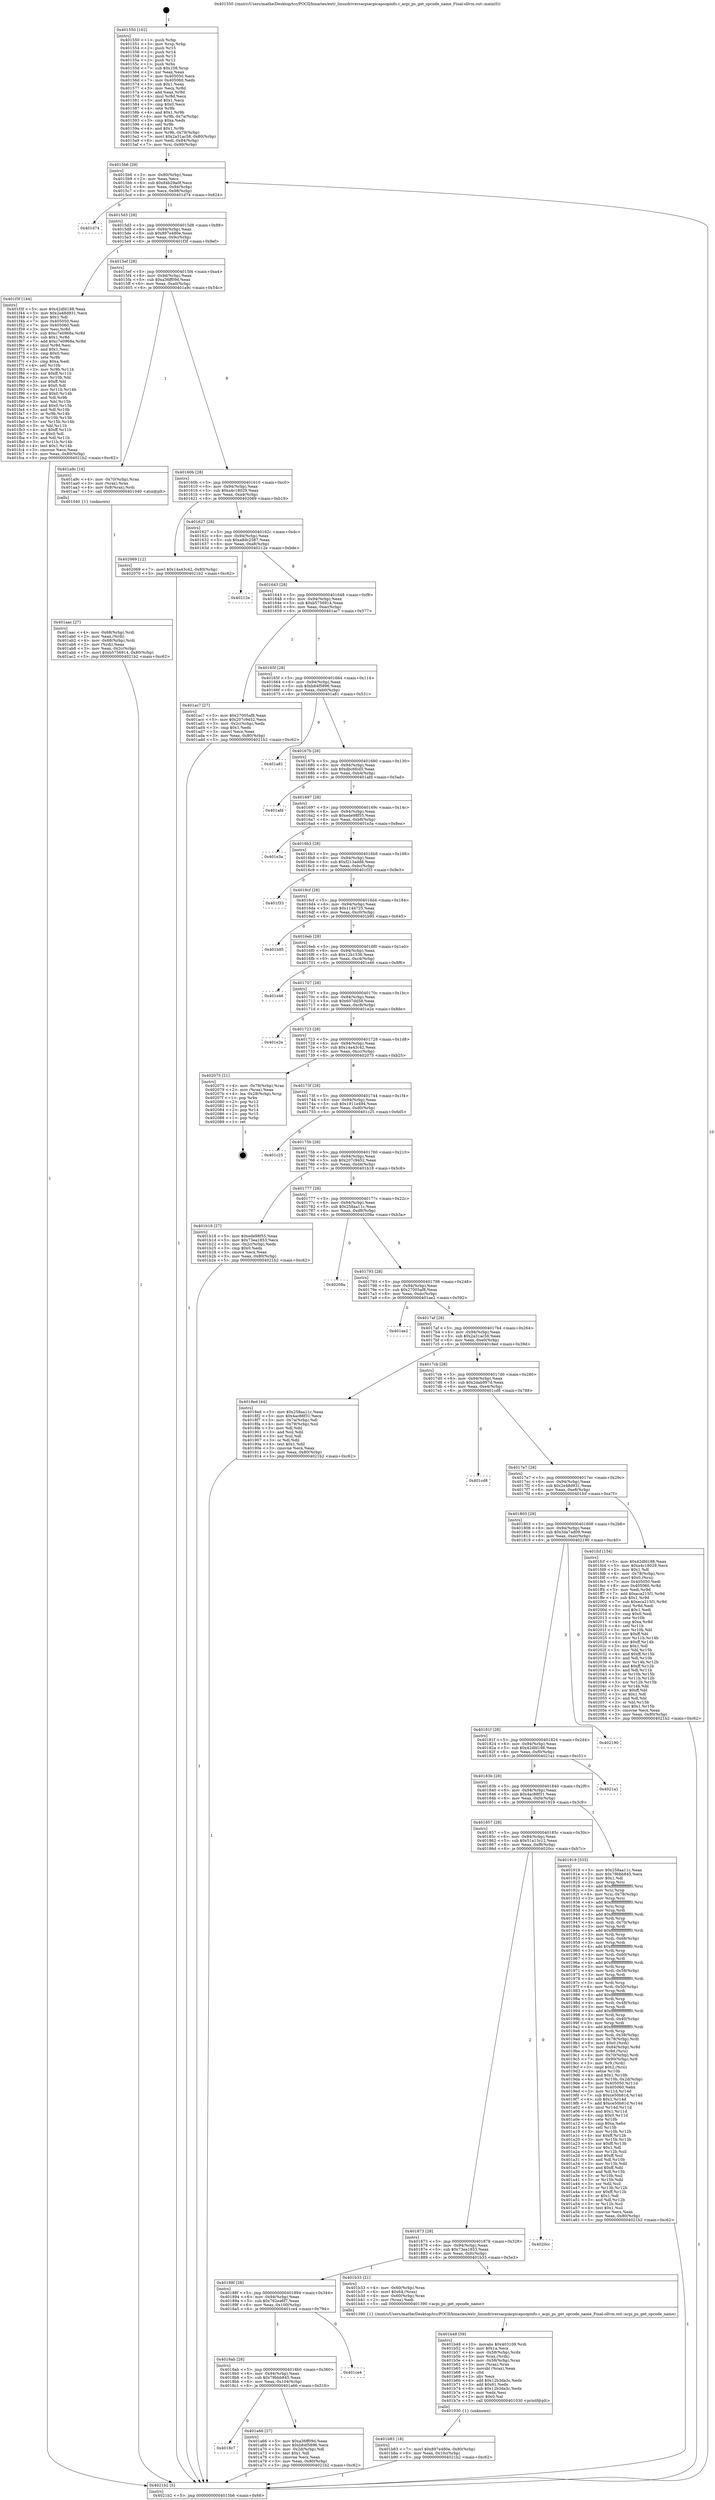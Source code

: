 digraph "0x401550" {
  label = "0x401550 (/mnt/c/Users/mathe/Desktop/tcc/POCII/binaries/extr_linuxdriversacpiacpicapsopinfo.c_acpi_ps_get_opcode_name_Final-ollvm.out::main(0))"
  labelloc = "t"
  node[shape=record]

  Entry [label="",width=0.3,height=0.3,shape=circle,fillcolor=black,style=filled]
  "0x4015b6" [label="{
     0x4015b6 [29]\l
     | [instrs]\l
     &nbsp;&nbsp;0x4015b6 \<+3\>: mov -0x80(%rbp),%eax\l
     &nbsp;&nbsp;0x4015b9 \<+2\>: mov %eax,%ecx\l
     &nbsp;&nbsp;0x4015bb \<+6\>: sub $0x84b29a0f,%ecx\l
     &nbsp;&nbsp;0x4015c1 \<+6\>: mov %eax,-0x94(%rbp)\l
     &nbsp;&nbsp;0x4015c7 \<+6\>: mov %ecx,-0x98(%rbp)\l
     &nbsp;&nbsp;0x4015cd \<+6\>: je 0000000000401d74 \<main+0x824\>\l
  }"]
  "0x401d74" [label="{
     0x401d74\l
  }", style=dashed]
  "0x4015d3" [label="{
     0x4015d3 [28]\l
     | [instrs]\l
     &nbsp;&nbsp;0x4015d3 \<+5\>: jmp 00000000004015d8 \<main+0x88\>\l
     &nbsp;&nbsp;0x4015d8 \<+6\>: mov -0x94(%rbp),%eax\l
     &nbsp;&nbsp;0x4015de \<+5\>: sub $0x897e480e,%eax\l
     &nbsp;&nbsp;0x4015e3 \<+6\>: mov %eax,-0x9c(%rbp)\l
     &nbsp;&nbsp;0x4015e9 \<+6\>: je 0000000000401f3f \<main+0x9ef\>\l
  }"]
  Exit [label="",width=0.3,height=0.3,shape=circle,fillcolor=black,style=filled,peripheries=2]
  "0x401f3f" [label="{
     0x401f3f [144]\l
     | [instrs]\l
     &nbsp;&nbsp;0x401f3f \<+5\>: mov $0x42dfd188,%eax\l
     &nbsp;&nbsp;0x401f44 \<+5\>: mov $0x2e48d931,%ecx\l
     &nbsp;&nbsp;0x401f49 \<+2\>: mov $0x1,%dl\l
     &nbsp;&nbsp;0x401f4b \<+7\>: mov 0x405050,%esi\l
     &nbsp;&nbsp;0x401f52 \<+7\>: mov 0x405060,%edi\l
     &nbsp;&nbsp;0x401f59 \<+3\>: mov %esi,%r8d\l
     &nbsp;&nbsp;0x401f5c \<+7\>: sub $0xc7e0968a,%r8d\l
     &nbsp;&nbsp;0x401f63 \<+4\>: sub $0x1,%r8d\l
     &nbsp;&nbsp;0x401f67 \<+7\>: add $0xc7e0968a,%r8d\l
     &nbsp;&nbsp;0x401f6e \<+4\>: imul %r8d,%esi\l
     &nbsp;&nbsp;0x401f72 \<+3\>: and $0x1,%esi\l
     &nbsp;&nbsp;0x401f75 \<+3\>: cmp $0x0,%esi\l
     &nbsp;&nbsp;0x401f78 \<+4\>: sete %r9b\l
     &nbsp;&nbsp;0x401f7c \<+3\>: cmp $0xa,%edi\l
     &nbsp;&nbsp;0x401f7f \<+4\>: setl %r10b\l
     &nbsp;&nbsp;0x401f83 \<+3\>: mov %r9b,%r11b\l
     &nbsp;&nbsp;0x401f86 \<+4\>: xor $0xff,%r11b\l
     &nbsp;&nbsp;0x401f8a \<+3\>: mov %r10b,%bl\l
     &nbsp;&nbsp;0x401f8d \<+3\>: xor $0xff,%bl\l
     &nbsp;&nbsp;0x401f90 \<+3\>: xor $0x0,%dl\l
     &nbsp;&nbsp;0x401f93 \<+3\>: mov %r11b,%r14b\l
     &nbsp;&nbsp;0x401f96 \<+4\>: and $0x0,%r14b\l
     &nbsp;&nbsp;0x401f9a \<+3\>: and %dl,%r9b\l
     &nbsp;&nbsp;0x401f9d \<+3\>: mov %bl,%r15b\l
     &nbsp;&nbsp;0x401fa0 \<+4\>: and $0x0,%r15b\l
     &nbsp;&nbsp;0x401fa4 \<+3\>: and %dl,%r10b\l
     &nbsp;&nbsp;0x401fa7 \<+3\>: or %r9b,%r14b\l
     &nbsp;&nbsp;0x401faa \<+3\>: or %r10b,%r15b\l
     &nbsp;&nbsp;0x401fad \<+3\>: xor %r15b,%r14b\l
     &nbsp;&nbsp;0x401fb0 \<+3\>: or %bl,%r11b\l
     &nbsp;&nbsp;0x401fb3 \<+4\>: xor $0xff,%r11b\l
     &nbsp;&nbsp;0x401fb7 \<+3\>: or $0x0,%dl\l
     &nbsp;&nbsp;0x401fba \<+3\>: and %dl,%r11b\l
     &nbsp;&nbsp;0x401fbd \<+3\>: or %r11b,%r14b\l
     &nbsp;&nbsp;0x401fc0 \<+4\>: test $0x1,%r14b\l
     &nbsp;&nbsp;0x401fc4 \<+3\>: cmovne %ecx,%eax\l
     &nbsp;&nbsp;0x401fc7 \<+3\>: mov %eax,-0x80(%rbp)\l
     &nbsp;&nbsp;0x401fca \<+5\>: jmp 00000000004021b2 \<main+0xc62\>\l
  }"]
  "0x4015ef" [label="{
     0x4015ef [28]\l
     | [instrs]\l
     &nbsp;&nbsp;0x4015ef \<+5\>: jmp 00000000004015f4 \<main+0xa4\>\l
     &nbsp;&nbsp;0x4015f4 \<+6\>: mov -0x94(%rbp),%eax\l
     &nbsp;&nbsp;0x4015fa \<+5\>: sub $0xa36ff09d,%eax\l
     &nbsp;&nbsp;0x4015ff \<+6\>: mov %eax,-0xa0(%rbp)\l
     &nbsp;&nbsp;0x401605 \<+6\>: je 0000000000401a9c \<main+0x54c\>\l
  }"]
  "0x401b83" [label="{
     0x401b83 [18]\l
     | [instrs]\l
     &nbsp;&nbsp;0x401b83 \<+7\>: movl $0x897e480e,-0x80(%rbp)\l
     &nbsp;&nbsp;0x401b8a \<+6\>: mov %eax,-0x10c(%rbp)\l
     &nbsp;&nbsp;0x401b90 \<+5\>: jmp 00000000004021b2 \<main+0xc62\>\l
  }"]
  "0x401a9c" [label="{
     0x401a9c [16]\l
     | [instrs]\l
     &nbsp;&nbsp;0x401a9c \<+4\>: mov -0x70(%rbp),%rax\l
     &nbsp;&nbsp;0x401aa0 \<+3\>: mov (%rax),%rax\l
     &nbsp;&nbsp;0x401aa3 \<+4\>: mov 0x8(%rax),%rdi\l
     &nbsp;&nbsp;0x401aa7 \<+5\>: call 0000000000401040 \<atoi@plt\>\l
     | [calls]\l
     &nbsp;&nbsp;0x401040 \{1\} (unknown)\l
  }"]
  "0x40160b" [label="{
     0x40160b [28]\l
     | [instrs]\l
     &nbsp;&nbsp;0x40160b \<+5\>: jmp 0000000000401610 \<main+0xc0\>\l
     &nbsp;&nbsp;0x401610 \<+6\>: mov -0x94(%rbp),%eax\l
     &nbsp;&nbsp;0x401616 \<+5\>: sub $0xa4c18029,%eax\l
     &nbsp;&nbsp;0x40161b \<+6\>: mov %eax,-0xa4(%rbp)\l
     &nbsp;&nbsp;0x401621 \<+6\>: je 0000000000402069 \<main+0xb19\>\l
  }"]
  "0x401b48" [label="{
     0x401b48 [59]\l
     | [instrs]\l
     &nbsp;&nbsp;0x401b48 \<+10\>: movabs $0x403109,%rdi\l
     &nbsp;&nbsp;0x401b52 \<+5\>: mov $0x1a,%ecx\l
     &nbsp;&nbsp;0x401b57 \<+4\>: mov -0x58(%rbp),%rdx\l
     &nbsp;&nbsp;0x401b5b \<+3\>: mov %rax,(%rdx)\l
     &nbsp;&nbsp;0x401b5e \<+4\>: mov -0x58(%rbp),%rax\l
     &nbsp;&nbsp;0x401b62 \<+3\>: mov (%rax),%rax\l
     &nbsp;&nbsp;0x401b65 \<+3\>: movsbl (%rax),%eax\l
     &nbsp;&nbsp;0x401b68 \<+1\>: cltd\l
     &nbsp;&nbsp;0x401b69 \<+2\>: idiv %ecx\l
     &nbsp;&nbsp;0x401b6b \<+6\>: add $0x12b3da3c,%edx\l
     &nbsp;&nbsp;0x401b71 \<+3\>: add $0x61,%edx\l
     &nbsp;&nbsp;0x401b74 \<+6\>: sub $0x12b3da3c,%edx\l
     &nbsp;&nbsp;0x401b7a \<+2\>: mov %edx,%esi\l
     &nbsp;&nbsp;0x401b7c \<+2\>: mov $0x0,%al\l
     &nbsp;&nbsp;0x401b7e \<+5\>: call 0000000000401030 \<printf@plt\>\l
     | [calls]\l
     &nbsp;&nbsp;0x401030 \{1\} (unknown)\l
  }"]
  "0x402069" [label="{
     0x402069 [12]\l
     | [instrs]\l
     &nbsp;&nbsp;0x402069 \<+7\>: movl $0x14a43c42,-0x80(%rbp)\l
     &nbsp;&nbsp;0x402070 \<+5\>: jmp 00000000004021b2 \<main+0xc62\>\l
  }"]
  "0x401627" [label="{
     0x401627 [28]\l
     | [instrs]\l
     &nbsp;&nbsp;0x401627 \<+5\>: jmp 000000000040162c \<main+0xdc\>\l
     &nbsp;&nbsp;0x40162c \<+6\>: mov -0x94(%rbp),%eax\l
     &nbsp;&nbsp;0x401632 \<+5\>: sub $0xa8dc2587,%eax\l
     &nbsp;&nbsp;0x401637 \<+6\>: mov %eax,-0xa8(%rbp)\l
     &nbsp;&nbsp;0x40163d \<+6\>: je 000000000040212e \<main+0xbde\>\l
  }"]
  "0x401aac" [label="{
     0x401aac [27]\l
     | [instrs]\l
     &nbsp;&nbsp;0x401aac \<+4\>: mov -0x68(%rbp),%rdi\l
     &nbsp;&nbsp;0x401ab0 \<+2\>: mov %eax,(%rdi)\l
     &nbsp;&nbsp;0x401ab2 \<+4\>: mov -0x68(%rbp),%rdi\l
     &nbsp;&nbsp;0x401ab6 \<+2\>: mov (%rdi),%eax\l
     &nbsp;&nbsp;0x401ab8 \<+3\>: mov %eax,-0x2c(%rbp)\l
     &nbsp;&nbsp;0x401abb \<+7\>: movl $0xb5756914,-0x80(%rbp)\l
     &nbsp;&nbsp;0x401ac2 \<+5\>: jmp 00000000004021b2 \<main+0xc62\>\l
  }"]
  "0x40212e" [label="{
     0x40212e\l
  }", style=dashed]
  "0x401643" [label="{
     0x401643 [28]\l
     | [instrs]\l
     &nbsp;&nbsp;0x401643 \<+5\>: jmp 0000000000401648 \<main+0xf8\>\l
     &nbsp;&nbsp;0x401648 \<+6\>: mov -0x94(%rbp),%eax\l
     &nbsp;&nbsp;0x40164e \<+5\>: sub $0xb5756914,%eax\l
     &nbsp;&nbsp;0x401653 \<+6\>: mov %eax,-0xac(%rbp)\l
     &nbsp;&nbsp;0x401659 \<+6\>: je 0000000000401ac7 \<main+0x577\>\l
  }"]
  "0x4018c7" [label="{
     0x4018c7\l
  }", style=dashed]
  "0x401ac7" [label="{
     0x401ac7 [27]\l
     | [instrs]\l
     &nbsp;&nbsp;0x401ac7 \<+5\>: mov $0x27005af8,%eax\l
     &nbsp;&nbsp;0x401acc \<+5\>: mov $0x207c9452,%ecx\l
     &nbsp;&nbsp;0x401ad1 \<+3\>: mov -0x2c(%rbp),%edx\l
     &nbsp;&nbsp;0x401ad4 \<+3\>: cmp $0x1,%edx\l
     &nbsp;&nbsp;0x401ad7 \<+3\>: cmovl %ecx,%eax\l
     &nbsp;&nbsp;0x401ada \<+3\>: mov %eax,-0x80(%rbp)\l
     &nbsp;&nbsp;0x401add \<+5\>: jmp 00000000004021b2 \<main+0xc62\>\l
  }"]
  "0x40165f" [label="{
     0x40165f [28]\l
     | [instrs]\l
     &nbsp;&nbsp;0x40165f \<+5\>: jmp 0000000000401664 \<main+0x114\>\l
     &nbsp;&nbsp;0x401664 \<+6\>: mov -0x94(%rbp),%eax\l
     &nbsp;&nbsp;0x40166a \<+5\>: sub $0xb84f5896,%eax\l
     &nbsp;&nbsp;0x40166f \<+6\>: mov %eax,-0xb0(%rbp)\l
     &nbsp;&nbsp;0x401675 \<+6\>: je 0000000000401a81 \<main+0x531\>\l
  }"]
  "0x401a66" [label="{
     0x401a66 [27]\l
     | [instrs]\l
     &nbsp;&nbsp;0x401a66 \<+5\>: mov $0xa36ff09d,%eax\l
     &nbsp;&nbsp;0x401a6b \<+5\>: mov $0xb84f5896,%ecx\l
     &nbsp;&nbsp;0x401a70 \<+3\>: mov -0x2d(%rbp),%dl\l
     &nbsp;&nbsp;0x401a73 \<+3\>: test $0x1,%dl\l
     &nbsp;&nbsp;0x401a76 \<+3\>: cmovne %ecx,%eax\l
     &nbsp;&nbsp;0x401a79 \<+3\>: mov %eax,-0x80(%rbp)\l
     &nbsp;&nbsp;0x401a7c \<+5\>: jmp 00000000004021b2 \<main+0xc62\>\l
  }"]
  "0x401a81" [label="{
     0x401a81\l
  }", style=dashed]
  "0x40167b" [label="{
     0x40167b [28]\l
     | [instrs]\l
     &nbsp;&nbsp;0x40167b \<+5\>: jmp 0000000000401680 \<main+0x130\>\l
     &nbsp;&nbsp;0x401680 \<+6\>: mov -0x94(%rbp),%eax\l
     &nbsp;&nbsp;0x401686 \<+5\>: sub $0xdbc6fcd5,%eax\l
     &nbsp;&nbsp;0x40168b \<+6\>: mov %eax,-0xb4(%rbp)\l
     &nbsp;&nbsp;0x401691 \<+6\>: je 0000000000401afd \<main+0x5ad\>\l
  }"]
  "0x4018ab" [label="{
     0x4018ab [28]\l
     | [instrs]\l
     &nbsp;&nbsp;0x4018ab \<+5\>: jmp 00000000004018b0 \<main+0x360\>\l
     &nbsp;&nbsp;0x4018b0 \<+6\>: mov -0x94(%rbp),%eax\l
     &nbsp;&nbsp;0x4018b6 \<+5\>: sub $0x79bbb845,%eax\l
     &nbsp;&nbsp;0x4018bb \<+6\>: mov %eax,-0x104(%rbp)\l
     &nbsp;&nbsp;0x4018c1 \<+6\>: je 0000000000401a66 \<main+0x516\>\l
  }"]
  "0x401afd" [label="{
     0x401afd\l
  }", style=dashed]
  "0x401697" [label="{
     0x401697 [28]\l
     | [instrs]\l
     &nbsp;&nbsp;0x401697 \<+5\>: jmp 000000000040169c \<main+0x14c\>\l
     &nbsp;&nbsp;0x40169c \<+6\>: mov -0x94(%rbp),%eax\l
     &nbsp;&nbsp;0x4016a2 \<+5\>: sub $0xede98f55,%eax\l
     &nbsp;&nbsp;0x4016a7 \<+6\>: mov %eax,-0xb8(%rbp)\l
     &nbsp;&nbsp;0x4016ad \<+6\>: je 0000000000401e3a \<main+0x8ea\>\l
  }"]
  "0x401ce4" [label="{
     0x401ce4\l
  }", style=dashed]
  "0x401e3a" [label="{
     0x401e3a\l
  }", style=dashed]
  "0x4016b3" [label="{
     0x4016b3 [28]\l
     | [instrs]\l
     &nbsp;&nbsp;0x4016b3 \<+5\>: jmp 00000000004016b8 \<main+0x168\>\l
     &nbsp;&nbsp;0x4016b8 \<+6\>: mov -0x94(%rbp),%eax\l
     &nbsp;&nbsp;0x4016be \<+5\>: sub $0xf213add8,%eax\l
     &nbsp;&nbsp;0x4016c3 \<+6\>: mov %eax,-0xbc(%rbp)\l
     &nbsp;&nbsp;0x4016c9 \<+6\>: je 0000000000401f33 \<main+0x9e3\>\l
  }"]
  "0x40188f" [label="{
     0x40188f [28]\l
     | [instrs]\l
     &nbsp;&nbsp;0x40188f \<+5\>: jmp 0000000000401894 \<main+0x344\>\l
     &nbsp;&nbsp;0x401894 \<+6\>: mov -0x94(%rbp),%eax\l
     &nbsp;&nbsp;0x40189a \<+5\>: sub $0x762ea6f7,%eax\l
     &nbsp;&nbsp;0x40189f \<+6\>: mov %eax,-0x100(%rbp)\l
     &nbsp;&nbsp;0x4018a5 \<+6\>: je 0000000000401ce4 \<main+0x794\>\l
  }"]
  "0x401f33" [label="{
     0x401f33\l
  }", style=dashed]
  "0x4016cf" [label="{
     0x4016cf [28]\l
     | [instrs]\l
     &nbsp;&nbsp;0x4016cf \<+5\>: jmp 00000000004016d4 \<main+0x184\>\l
     &nbsp;&nbsp;0x4016d4 \<+6\>: mov -0x94(%rbp),%eax\l
     &nbsp;&nbsp;0x4016da \<+5\>: sub $0x1144725,%eax\l
     &nbsp;&nbsp;0x4016df \<+6\>: mov %eax,-0xc0(%rbp)\l
     &nbsp;&nbsp;0x4016e5 \<+6\>: je 0000000000401b95 \<main+0x645\>\l
  }"]
  "0x401b33" [label="{
     0x401b33 [21]\l
     | [instrs]\l
     &nbsp;&nbsp;0x401b33 \<+4\>: mov -0x60(%rbp),%rax\l
     &nbsp;&nbsp;0x401b37 \<+6\>: movl $0x64,(%rax)\l
     &nbsp;&nbsp;0x401b3d \<+4\>: mov -0x60(%rbp),%rax\l
     &nbsp;&nbsp;0x401b41 \<+2\>: mov (%rax),%edi\l
     &nbsp;&nbsp;0x401b43 \<+5\>: call 0000000000401390 \<acpi_ps_get_opcode_name\>\l
     | [calls]\l
     &nbsp;&nbsp;0x401390 \{1\} (/mnt/c/Users/mathe/Desktop/tcc/POCII/binaries/extr_linuxdriversacpiacpicapsopinfo.c_acpi_ps_get_opcode_name_Final-ollvm.out::acpi_ps_get_opcode_name)\l
  }"]
  "0x401b95" [label="{
     0x401b95\l
  }", style=dashed]
  "0x4016eb" [label="{
     0x4016eb [28]\l
     | [instrs]\l
     &nbsp;&nbsp;0x4016eb \<+5\>: jmp 00000000004016f0 \<main+0x1a0\>\l
     &nbsp;&nbsp;0x4016f0 \<+6\>: mov -0x94(%rbp),%eax\l
     &nbsp;&nbsp;0x4016f6 \<+5\>: sub $0x12b1536,%eax\l
     &nbsp;&nbsp;0x4016fb \<+6\>: mov %eax,-0xc4(%rbp)\l
     &nbsp;&nbsp;0x401701 \<+6\>: je 0000000000401e46 \<main+0x8f6\>\l
  }"]
  "0x401873" [label="{
     0x401873 [28]\l
     | [instrs]\l
     &nbsp;&nbsp;0x401873 \<+5\>: jmp 0000000000401878 \<main+0x328\>\l
     &nbsp;&nbsp;0x401878 \<+6\>: mov -0x94(%rbp),%eax\l
     &nbsp;&nbsp;0x40187e \<+5\>: sub $0x73ea1853,%eax\l
     &nbsp;&nbsp;0x401883 \<+6\>: mov %eax,-0xfc(%rbp)\l
     &nbsp;&nbsp;0x401889 \<+6\>: je 0000000000401b33 \<main+0x5e3\>\l
  }"]
  "0x401e46" [label="{
     0x401e46\l
  }", style=dashed]
  "0x401707" [label="{
     0x401707 [28]\l
     | [instrs]\l
     &nbsp;&nbsp;0x401707 \<+5\>: jmp 000000000040170c \<main+0x1bc\>\l
     &nbsp;&nbsp;0x40170c \<+6\>: mov -0x94(%rbp),%eax\l
     &nbsp;&nbsp;0x401712 \<+5\>: sub $0x607dd58,%eax\l
     &nbsp;&nbsp;0x401717 \<+6\>: mov %eax,-0xc8(%rbp)\l
     &nbsp;&nbsp;0x40171d \<+6\>: je 0000000000401e2e \<main+0x8de\>\l
  }"]
  "0x4020cc" [label="{
     0x4020cc\l
  }", style=dashed]
  "0x401e2e" [label="{
     0x401e2e\l
  }", style=dashed]
  "0x401723" [label="{
     0x401723 [28]\l
     | [instrs]\l
     &nbsp;&nbsp;0x401723 \<+5\>: jmp 0000000000401728 \<main+0x1d8\>\l
     &nbsp;&nbsp;0x401728 \<+6\>: mov -0x94(%rbp),%eax\l
     &nbsp;&nbsp;0x40172e \<+5\>: sub $0x14a43c42,%eax\l
     &nbsp;&nbsp;0x401733 \<+6\>: mov %eax,-0xcc(%rbp)\l
     &nbsp;&nbsp;0x401739 \<+6\>: je 0000000000402075 \<main+0xb25\>\l
  }"]
  "0x401857" [label="{
     0x401857 [28]\l
     | [instrs]\l
     &nbsp;&nbsp;0x401857 \<+5\>: jmp 000000000040185c \<main+0x30c\>\l
     &nbsp;&nbsp;0x40185c \<+6\>: mov -0x94(%rbp),%eax\l
     &nbsp;&nbsp;0x401862 \<+5\>: sub $0x51a13c12,%eax\l
     &nbsp;&nbsp;0x401867 \<+6\>: mov %eax,-0xf8(%rbp)\l
     &nbsp;&nbsp;0x40186d \<+6\>: je 00000000004020cc \<main+0xb7c\>\l
  }"]
  "0x402075" [label="{
     0x402075 [21]\l
     | [instrs]\l
     &nbsp;&nbsp;0x402075 \<+4\>: mov -0x78(%rbp),%rax\l
     &nbsp;&nbsp;0x402079 \<+2\>: mov (%rax),%eax\l
     &nbsp;&nbsp;0x40207b \<+4\>: lea -0x28(%rbp),%rsp\l
     &nbsp;&nbsp;0x40207f \<+1\>: pop %rbx\l
     &nbsp;&nbsp;0x402080 \<+2\>: pop %r12\l
     &nbsp;&nbsp;0x402082 \<+2\>: pop %r13\l
     &nbsp;&nbsp;0x402084 \<+2\>: pop %r14\l
     &nbsp;&nbsp;0x402086 \<+2\>: pop %r15\l
     &nbsp;&nbsp;0x402088 \<+1\>: pop %rbp\l
     &nbsp;&nbsp;0x402089 \<+1\>: ret\l
  }"]
  "0x40173f" [label="{
     0x40173f [28]\l
     | [instrs]\l
     &nbsp;&nbsp;0x40173f \<+5\>: jmp 0000000000401744 \<main+0x1f4\>\l
     &nbsp;&nbsp;0x401744 \<+6\>: mov -0x94(%rbp),%eax\l
     &nbsp;&nbsp;0x40174a \<+5\>: sub $0x1911e494,%eax\l
     &nbsp;&nbsp;0x40174f \<+6\>: mov %eax,-0xd0(%rbp)\l
     &nbsp;&nbsp;0x401755 \<+6\>: je 0000000000401c25 \<main+0x6d5\>\l
  }"]
  "0x401919" [label="{
     0x401919 [333]\l
     | [instrs]\l
     &nbsp;&nbsp;0x401919 \<+5\>: mov $0x258aa11c,%eax\l
     &nbsp;&nbsp;0x40191e \<+5\>: mov $0x79bbb845,%ecx\l
     &nbsp;&nbsp;0x401923 \<+2\>: mov $0x1,%dl\l
     &nbsp;&nbsp;0x401925 \<+3\>: mov %rsp,%rsi\l
     &nbsp;&nbsp;0x401928 \<+4\>: add $0xfffffffffffffff0,%rsi\l
     &nbsp;&nbsp;0x40192c \<+3\>: mov %rsi,%rsp\l
     &nbsp;&nbsp;0x40192f \<+4\>: mov %rsi,-0x78(%rbp)\l
     &nbsp;&nbsp;0x401933 \<+3\>: mov %rsp,%rsi\l
     &nbsp;&nbsp;0x401936 \<+4\>: add $0xfffffffffffffff0,%rsi\l
     &nbsp;&nbsp;0x40193a \<+3\>: mov %rsi,%rsp\l
     &nbsp;&nbsp;0x40193d \<+3\>: mov %rsp,%rdi\l
     &nbsp;&nbsp;0x401940 \<+4\>: add $0xfffffffffffffff0,%rdi\l
     &nbsp;&nbsp;0x401944 \<+3\>: mov %rdi,%rsp\l
     &nbsp;&nbsp;0x401947 \<+4\>: mov %rdi,-0x70(%rbp)\l
     &nbsp;&nbsp;0x40194b \<+3\>: mov %rsp,%rdi\l
     &nbsp;&nbsp;0x40194e \<+4\>: add $0xfffffffffffffff0,%rdi\l
     &nbsp;&nbsp;0x401952 \<+3\>: mov %rdi,%rsp\l
     &nbsp;&nbsp;0x401955 \<+4\>: mov %rdi,-0x68(%rbp)\l
     &nbsp;&nbsp;0x401959 \<+3\>: mov %rsp,%rdi\l
     &nbsp;&nbsp;0x40195c \<+4\>: add $0xfffffffffffffff0,%rdi\l
     &nbsp;&nbsp;0x401960 \<+3\>: mov %rdi,%rsp\l
     &nbsp;&nbsp;0x401963 \<+4\>: mov %rdi,-0x60(%rbp)\l
     &nbsp;&nbsp;0x401967 \<+3\>: mov %rsp,%rdi\l
     &nbsp;&nbsp;0x40196a \<+4\>: add $0xfffffffffffffff0,%rdi\l
     &nbsp;&nbsp;0x40196e \<+3\>: mov %rdi,%rsp\l
     &nbsp;&nbsp;0x401971 \<+4\>: mov %rdi,-0x58(%rbp)\l
     &nbsp;&nbsp;0x401975 \<+3\>: mov %rsp,%rdi\l
     &nbsp;&nbsp;0x401978 \<+4\>: add $0xfffffffffffffff0,%rdi\l
     &nbsp;&nbsp;0x40197c \<+3\>: mov %rdi,%rsp\l
     &nbsp;&nbsp;0x40197f \<+4\>: mov %rdi,-0x50(%rbp)\l
     &nbsp;&nbsp;0x401983 \<+3\>: mov %rsp,%rdi\l
     &nbsp;&nbsp;0x401986 \<+4\>: add $0xfffffffffffffff0,%rdi\l
     &nbsp;&nbsp;0x40198a \<+3\>: mov %rdi,%rsp\l
     &nbsp;&nbsp;0x40198d \<+4\>: mov %rdi,-0x48(%rbp)\l
     &nbsp;&nbsp;0x401991 \<+3\>: mov %rsp,%rdi\l
     &nbsp;&nbsp;0x401994 \<+4\>: add $0xfffffffffffffff0,%rdi\l
     &nbsp;&nbsp;0x401998 \<+3\>: mov %rdi,%rsp\l
     &nbsp;&nbsp;0x40199b \<+4\>: mov %rdi,-0x40(%rbp)\l
     &nbsp;&nbsp;0x40199f \<+3\>: mov %rsp,%rdi\l
     &nbsp;&nbsp;0x4019a2 \<+4\>: add $0xfffffffffffffff0,%rdi\l
     &nbsp;&nbsp;0x4019a6 \<+3\>: mov %rdi,%rsp\l
     &nbsp;&nbsp;0x4019a9 \<+4\>: mov %rdi,-0x38(%rbp)\l
     &nbsp;&nbsp;0x4019ad \<+4\>: mov -0x78(%rbp),%rdi\l
     &nbsp;&nbsp;0x4019b1 \<+6\>: movl $0x0,(%rdi)\l
     &nbsp;&nbsp;0x4019b7 \<+7\>: mov -0x84(%rbp),%r8d\l
     &nbsp;&nbsp;0x4019be \<+3\>: mov %r8d,(%rsi)\l
     &nbsp;&nbsp;0x4019c1 \<+4\>: mov -0x70(%rbp),%rdi\l
     &nbsp;&nbsp;0x4019c5 \<+7\>: mov -0x90(%rbp),%r9\l
     &nbsp;&nbsp;0x4019cc \<+3\>: mov %r9,(%rdi)\l
     &nbsp;&nbsp;0x4019cf \<+3\>: cmpl $0x2,(%rsi)\l
     &nbsp;&nbsp;0x4019d2 \<+4\>: setne %r10b\l
     &nbsp;&nbsp;0x4019d6 \<+4\>: and $0x1,%r10b\l
     &nbsp;&nbsp;0x4019da \<+4\>: mov %r10b,-0x2d(%rbp)\l
     &nbsp;&nbsp;0x4019de \<+8\>: mov 0x405050,%r11d\l
     &nbsp;&nbsp;0x4019e6 \<+7\>: mov 0x405060,%ebx\l
     &nbsp;&nbsp;0x4019ed \<+3\>: mov %r11d,%r14d\l
     &nbsp;&nbsp;0x4019f0 \<+7\>: sub $0xce50b81d,%r14d\l
     &nbsp;&nbsp;0x4019f7 \<+4\>: sub $0x1,%r14d\l
     &nbsp;&nbsp;0x4019fb \<+7\>: add $0xce50b81d,%r14d\l
     &nbsp;&nbsp;0x401a02 \<+4\>: imul %r14d,%r11d\l
     &nbsp;&nbsp;0x401a06 \<+4\>: and $0x1,%r11d\l
     &nbsp;&nbsp;0x401a0a \<+4\>: cmp $0x0,%r11d\l
     &nbsp;&nbsp;0x401a0e \<+4\>: sete %r10b\l
     &nbsp;&nbsp;0x401a12 \<+3\>: cmp $0xa,%ebx\l
     &nbsp;&nbsp;0x401a15 \<+4\>: setl %r15b\l
     &nbsp;&nbsp;0x401a19 \<+3\>: mov %r10b,%r12b\l
     &nbsp;&nbsp;0x401a1c \<+4\>: xor $0xff,%r12b\l
     &nbsp;&nbsp;0x401a20 \<+3\>: mov %r15b,%r13b\l
     &nbsp;&nbsp;0x401a23 \<+4\>: xor $0xff,%r13b\l
     &nbsp;&nbsp;0x401a27 \<+3\>: xor $0x1,%dl\l
     &nbsp;&nbsp;0x401a2a \<+3\>: mov %r12b,%sil\l
     &nbsp;&nbsp;0x401a2d \<+4\>: and $0xff,%sil\l
     &nbsp;&nbsp;0x401a31 \<+3\>: and %dl,%r10b\l
     &nbsp;&nbsp;0x401a34 \<+3\>: mov %r13b,%dil\l
     &nbsp;&nbsp;0x401a37 \<+4\>: and $0xff,%dil\l
     &nbsp;&nbsp;0x401a3b \<+3\>: and %dl,%r15b\l
     &nbsp;&nbsp;0x401a3e \<+3\>: or %r10b,%sil\l
     &nbsp;&nbsp;0x401a41 \<+3\>: or %r15b,%dil\l
     &nbsp;&nbsp;0x401a44 \<+3\>: xor %dil,%sil\l
     &nbsp;&nbsp;0x401a47 \<+3\>: or %r13b,%r12b\l
     &nbsp;&nbsp;0x401a4a \<+4\>: xor $0xff,%r12b\l
     &nbsp;&nbsp;0x401a4e \<+3\>: or $0x1,%dl\l
     &nbsp;&nbsp;0x401a51 \<+3\>: and %dl,%r12b\l
     &nbsp;&nbsp;0x401a54 \<+3\>: or %r12b,%sil\l
     &nbsp;&nbsp;0x401a57 \<+4\>: test $0x1,%sil\l
     &nbsp;&nbsp;0x401a5b \<+3\>: cmovne %ecx,%eax\l
     &nbsp;&nbsp;0x401a5e \<+3\>: mov %eax,-0x80(%rbp)\l
     &nbsp;&nbsp;0x401a61 \<+5\>: jmp 00000000004021b2 \<main+0xc62\>\l
  }"]
  "0x401c25" [label="{
     0x401c25\l
  }", style=dashed]
  "0x40175b" [label="{
     0x40175b [28]\l
     | [instrs]\l
     &nbsp;&nbsp;0x40175b \<+5\>: jmp 0000000000401760 \<main+0x210\>\l
     &nbsp;&nbsp;0x401760 \<+6\>: mov -0x94(%rbp),%eax\l
     &nbsp;&nbsp;0x401766 \<+5\>: sub $0x207c9452,%eax\l
     &nbsp;&nbsp;0x40176b \<+6\>: mov %eax,-0xd4(%rbp)\l
     &nbsp;&nbsp;0x401771 \<+6\>: je 0000000000401b18 \<main+0x5c8\>\l
  }"]
  "0x40183b" [label="{
     0x40183b [28]\l
     | [instrs]\l
     &nbsp;&nbsp;0x40183b \<+5\>: jmp 0000000000401840 \<main+0x2f0\>\l
     &nbsp;&nbsp;0x401840 \<+6\>: mov -0x94(%rbp),%eax\l
     &nbsp;&nbsp;0x401846 \<+5\>: sub $0x4ac88f31,%eax\l
     &nbsp;&nbsp;0x40184b \<+6\>: mov %eax,-0xf4(%rbp)\l
     &nbsp;&nbsp;0x401851 \<+6\>: je 0000000000401919 \<main+0x3c9\>\l
  }"]
  "0x401b18" [label="{
     0x401b18 [27]\l
     | [instrs]\l
     &nbsp;&nbsp;0x401b18 \<+5\>: mov $0xede98f55,%eax\l
     &nbsp;&nbsp;0x401b1d \<+5\>: mov $0x73ea1853,%ecx\l
     &nbsp;&nbsp;0x401b22 \<+3\>: mov -0x2c(%rbp),%edx\l
     &nbsp;&nbsp;0x401b25 \<+3\>: cmp $0x0,%edx\l
     &nbsp;&nbsp;0x401b28 \<+3\>: cmove %ecx,%eax\l
     &nbsp;&nbsp;0x401b2b \<+3\>: mov %eax,-0x80(%rbp)\l
     &nbsp;&nbsp;0x401b2e \<+5\>: jmp 00000000004021b2 \<main+0xc62\>\l
  }"]
  "0x401777" [label="{
     0x401777 [28]\l
     | [instrs]\l
     &nbsp;&nbsp;0x401777 \<+5\>: jmp 000000000040177c \<main+0x22c\>\l
     &nbsp;&nbsp;0x40177c \<+6\>: mov -0x94(%rbp),%eax\l
     &nbsp;&nbsp;0x401782 \<+5\>: sub $0x258aa11c,%eax\l
     &nbsp;&nbsp;0x401787 \<+6\>: mov %eax,-0xd8(%rbp)\l
     &nbsp;&nbsp;0x40178d \<+6\>: je 000000000040208a \<main+0xb3a\>\l
  }"]
  "0x4021a1" [label="{
     0x4021a1\l
  }", style=dashed]
  "0x40208a" [label="{
     0x40208a\l
  }", style=dashed]
  "0x401793" [label="{
     0x401793 [28]\l
     | [instrs]\l
     &nbsp;&nbsp;0x401793 \<+5\>: jmp 0000000000401798 \<main+0x248\>\l
     &nbsp;&nbsp;0x401798 \<+6\>: mov -0x94(%rbp),%eax\l
     &nbsp;&nbsp;0x40179e \<+5\>: sub $0x27005af8,%eax\l
     &nbsp;&nbsp;0x4017a3 \<+6\>: mov %eax,-0xdc(%rbp)\l
     &nbsp;&nbsp;0x4017a9 \<+6\>: je 0000000000401ae2 \<main+0x592\>\l
  }"]
  "0x40181f" [label="{
     0x40181f [28]\l
     | [instrs]\l
     &nbsp;&nbsp;0x40181f \<+5\>: jmp 0000000000401824 \<main+0x2d4\>\l
     &nbsp;&nbsp;0x401824 \<+6\>: mov -0x94(%rbp),%eax\l
     &nbsp;&nbsp;0x40182a \<+5\>: sub $0x42dfd188,%eax\l
     &nbsp;&nbsp;0x40182f \<+6\>: mov %eax,-0xf0(%rbp)\l
     &nbsp;&nbsp;0x401835 \<+6\>: je 00000000004021a1 \<main+0xc51\>\l
  }"]
  "0x401ae2" [label="{
     0x401ae2\l
  }", style=dashed]
  "0x4017af" [label="{
     0x4017af [28]\l
     | [instrs]\l
     &nbsp;&nbsp;0x4017af \<+5\>: jmp 00000000004017b4 \<main+0x264\>\l
     &nbsp;&nbsp;0x4017b4 \<+6\>: mov -0x94(%rbp),%eax\l
     &nbsp;&nbsp;0x4017ba \<+5\>: sub $0x2a31ac58,%eax\l
     &nbsp;&nbsp;0x4017bf \<+6\>: mov %eax,-0xe0(%rbp)\l
     &nbsp;&nbsp;0x4017c5 \<+6\>: je 00000000004018ed \<main+0x39d\>\l
  }"]
  "0x402190" [label="{
     0x402190\l
  }", style=dashed]
  "0x4018ed" [label="{
     0x4018ed [44]\l
     | [instrs]\l
     &nbsp;&nbsp;0x4018ed \<+5\>: mov $0x258aa11c,%eax\l
     &nbsp;&nbsp;0x4018f2 \<+5\>: mov $0x4ac88f31,%ecx\l
     &nbsp;&nbsp;0x4018f7 \<+3\>: mov -0x7a(%rbp),%dl\l
     &nbsp;&nbsp;0x4018fa \<+4\>: mov -0x79(%rbp),%sil\l
     &nbsp;&nbsp;0x4018fe \<+3\>: mov %dl,%dil\l
     &nbsp;&nbsp;0x401901 \<+3\>: and %sil,%dil\l
     &nbsp;&nbsp;0x401904 \<+3\>: xor %sil,%dl\l
     &nbsp;&nbsp;0x401907 \<+3\>: or %dl,%dil\l
     &nbsp;&nbsp;0x40190a \<+4\>: test $0x1,%dil\l
     &nbsp;&nbsp;0x40190e \<+3\>: cmovne %ecx,%eax\l
     &nbsp;&nbsp;0x401911 \<+3\>: mov %eax,-0x80(%rbp)\l
     &nbsp;&nbsp;0x401914 \<+5\>: jmp 00000000004021b2 \<main+0xc62\>\l
  }"]
  "0x4017cb" [label="{
     0x4017cb [28]\l
     | [instrs]\l
     &nbsp;&nbsp;0x4017cb \<+5\>: jmp 00000000004017d0 \<main+0x280\>\l
     &nbsp;&nbsp;0x4017d0 \<+6\>: mov -0x94(%rbp),%eax\l
     &nbsp;&nbsp;0x4017d6 \<+5\>: sub $0x2dab997d,%eax\l
     &nbsp;&nbsp;0x4017db \<+6\>: mov %eax,-0xe4(%rbp)\l
     &nbsp;&nbsp;0x4017e1 \<+6\>: je 0000000000401cd8 \<main+0x788\>\l
  }"]
  "0x4021b2" [label="{
     0x4021b2 [5]\l
     | [instrs]\l
     &nbsp;&nbsp;0x4021b2 \<+5\>: jmp 00000000004015b6 \<main+0x66\>\l
  }"]
  "0x401550" [label="{
     0x401550 [102]\l
     | [instrs]\l
     &nbsp;&nbsp;0x401550 \<+1\>: push %rbp\l
     &nbsp;&nbsp;0x401551 \<+3\>: mov %rsp,%rbp\l
     &nbsp;&nbsp;0x401554 \<+2\>: push %r15\l
     &nbsp;&nbsp;0x401556 \<+2\>: push %r14\l
     &nbsp;&nbsp;0x401558 \<+2\>: push %r13\l
     &nbsp;&nbsp;0x40155a \<+2\>: push %r12\l
     &nbsp;&nbsp;0x40155c \<+1\>: push %rbx\l
     &nbsp;&nbsp;0x40155d \<+7\>: sub $0x108,%rsp\l
     &nbsp;&nbsp;0x401564 \<+2\>: xor %eax,%eax\l
     &nbsp;&nbsp;0x401566 \<+7\>: mov 0x405050,%ecx\l
     &nbsp;&nbsp;0x40156d \<+7\>: mov 0x405060,%edx\l
     &nbsp;&nbsp;0x401574 \<+3\>: sub $0x1,%eax\l
     &nbsp;&nbsp;0x401577 \<+3\>: mov %ecx,%r8d\l
     &nbsp;&nbsp;0x40157a \<+3\>: add %eax,%r8d\l
     &nbsp;&nbsp;0x40157d \<+4\>: imul %r8d,%ecx\l
     &nbsp;&nbsp;0x401581 \<+3\>: and $0x1,%ecx\l
     &nbsp;&nbsp;0x401584 \<+3\>: cmp $0x0,%ecx\l
     &nbsp;&nbsp;0x401587 \<+4\>: sete %r9b\l
     &nbsp;&nbsp;0x40158b \<+4\>: and $0x1,%r9b\l
     &nbsp;&nbsp;0x40158f \<+4\>: mov %r9b,-0x7a(%rbp)\l
     &nbsp;&nbsp;0x401593 \<+3\>: cmp $0xa,%edx\l
     &nbsp;&nbsp;0x401596 \<+4\>: setl %r9b\l
     &nbsp;&nbsp;0x40159a \<+4\>: and $0x1,%r9b\l
     &nbsp;&nbsp;0x40159e \<+4\>: mov %r9b,-0x79(%rbp)\l
     &nbsp;&nbsp;0x4015a2 \<+7\>: movl $0x2a31ac58,-0x80(%rbp)\l
     &nbsp;&nbsp;0x4015a9 \<+6\>: mov %edi,-0x84(%rbp)\l
     &nbsp;&nbsp;0x4015af \<+7\>: mov %rsi,-0x90(%rbp)\l
  }"]
  "0x401803" [label="{
     0x401803 [28]\l
     | [instrs]\l
     &nbsp;&nbsp;0x401803 \<+5\>: jmp 0000000000401808 \<main+0x2b8\>\l
     &nbsp;&nbsp;0x401808 \<+6\>: mov -0x94(%rbp),%eax\l
     &nbsp;&nbsp;0x40180e \<+5\>: sub $0x3da7ad09,%eax\l
     &nbsp;&nbsp;0x401813 \<+6\>: mov %eax,-0xec(%rbp)\l
     &nbsp;&nbsp;0x401819 \<+6\>: je 0000000000402190 \<main+0xc40\>\l
  }"]
  "0x401cd8" [label="{
     0x401cd8\l
  }", style=dashed]
  "0x4017e7" [label="{
     0x4017e7 [28]\l
     | [instrs]\l
     &nbsp;&nbsp;0x4017e7 \<+5\>: jmp 00000000004017ec \<main+0x29c\>\l
     &nbsp;&nbsp;0x4017ec \<+6\>: mov -0x94(%rbp),%eax\l
     &nbsp;&nbsp;0x4017f2 \<+5\>: sub $0x2e48d931,%eax\l
     &nbsp;&nbsp;0x4017f7 \<+6\>: mov %eax,-0xe8(%rbp)\l
     &nbsp;&nbsp;0x4017fd \<+6\>: je 0000000000401fcf \<main+0xa7f\>\l
  }"]
  "0x401fcf" [label="{
     0x401fcf [154]\l
     | [instrs]\l
     &nbsp;&nbsp;0x401fcf \<+5\>: mov $0x42dfd188,%eax\l
     &nbsp;&nbsp;0x401fd4 \<+5\>: mov $0xa4c18029,%ecx\l
     &nbsp;&nbsp;0x401fd9 \<+2\>: mov $0x1,%dl\l
     &nbsp;&nbsp;0x401fdb \<+4\>: mov -0x78(%rbp),%rsi\l
     &nbsp;&nbsp;0x401fdf \<+6\>: movl $0x0,(%rsi)\l
     &nbsp;&nbsp;0x401fe5 \<+7\>: mov 0x405050,%edi\l
     &nbsp;&nbsp;0x401fec \<+8\>: mov 0x405060,%r8d\l
     &nbsp;&nbsp;0x401ff4 \<+3\>: mov %edi,%r9d\l
     &nbsp;&nbsp;0x401ff7 \<+7\>: add $0xeca215f1,%r9d\l
     &nbsp;&nbsp;0x401ffe \<+4\>: sub $0x1,%r9d\l
     &nbsp;&nbsp;0x402002 \<+7\>: sub $0xeca215f1,%r9d\l
     &nbsp;&nbsp;0x402009 \<+4\>: imul %r9d,%edi\l
     &nbsp;&nbsp;0x40200d \<+3\>: and $0x1,%edi\l
     &nbsp;&nbsp;0x402010 \<+3\>: cmp $0x0,%edi\l
     &nbsp;&nbsp;0x402013 \<+4\>: sete %r10b\l
     &nbsp;&nbsp;0x402017 \<+4\>: cmp $0xa,%r8d\l
     &nbsp;&nbsp;0x40201b \<+4\>: setl %r11b\l
     &nbsp;&nbsp;0x40201f \<+3\>: mov %r10b,%bl\l
     &nbsp;&nbsp;0x402022 \<+3\>: xor $0xff,%bl\l
     &nbsp;&nbsp;0x402025 \<+3\>: mov %r11b,%r14b\l
     &nbsp;&nbsp;0x402028 \<+4\>: xor $0xff,%r14b\l
     &nbsp;&nbsp;0x40202c \<+3\>: xor $0x1,%dl\l
     &nbsp;&nbsp;0x40202f \<+3\>: mov %bl,%r15b\l
     &nbsp;&nbsp;0x402032 \<+4\>: and $0xff,%r15b\l
     &nbsp;&nbsp;0x402036 \<+3\>: and %dl,%r10b\l
     &nbsp;&nbsp;0x402039 \<+3\>: mov %r14b,%r12b\l
     &nbsp;&nbsp;0x40203c \<+4\>: and $0xff,%r12b\l
     &nbsp;&nbsp;0x402040 \<+3\>: and %dl,%r11b\l
     &nbsp;&nbsp;0x402043 \<+3\>: or %r10b,%r15b\l
     &nbsp;&nbsp;0x402046 \<+3\>: or %r11b,%r12b\l
     &nbsp;&nbsp;0x402049 \<+3\>: xor %r12b,%r15b\l
     &nbsp;&nbsp;0x40204c \<+3\>: or %r14b,%bl\l
     &nbsp;&nbsp;0x40204f \<+3\>: xor $0xff,%bl\l
     &nbsp;&nbsp;0x402052 \<+3\>: or $0x1,%dl\l
     &nbsp;&nbsp;0x402055 \<+2\>: and %dl,%bl\l
     &nbsp;&nbsp;0x402057 \<+3\>: or %bl,%r15b\l
     &nbsp;&nbsp;0x40205a \<+4\>: test $0x1,%r15b\l
     &nbsp;&nbsp;0x40205e \<+3\>: cmovne %ecx,%eax\l
     &nbsp;&nbsp;0x402061 \<+3\>: mov %eax,-0x80(%rbp)\l
     &nbsp;&nbsp;0x402064 \<+5\>: jmp 00000000004021b2 \<main+0xc62\>\l
  }"]
  Entry -> "0x401550" [label=" 1"]
  "0x4015b6" -> "0x401d74" [label=" 0"]
  "0x4015b6" -> "0x4015d3" [label=" 11"]
  "0x402075" -> Exit [label=" 1"]
  "0x4015d3" -> "0x401f3f" [label=" 1"]
  "0x4015d3" -> "0x4015ef" [label=" 10"]
  "0x402069" -> "0x4021b2" [label=" 1"]
  "0x4015ef" -> "0x401a9c" [label=" 1"]
  "0x4015ef" -> "0x40160b" [label=" 9"]
  "0x401fcf" -> "0x4021b2" [label=" 1"]
  "0x40160b" -> "0x402069" [label=" 1"]
  "0x40160b" -> "0x401627" [label=" 8"]
  "0x401f3f" -> "0x4021b2" [label=" 1"]
  "0x401627" -> "0x40212e" [label=" 0"]
  "0x401627" -> "0x401643" [label=" 8"]
  "0x401b83" -> "0x4021b2" [label=" 1"]
  "0x401643" -> "0x401ac7" [label=" 1"]
  "0x401643" -> "0x40165f" [label=" 7"]
  "0x401b48" -> "0x401b83" [label=" 1"]
  "0x40165f" -> "0x401a81" [label=" 0"]
  "0x40165f" -> "0x40167b" [label=" 7"]
  "0x401b33" -> "0x401b48" [label=" 1"]
  "0x40167b" -> "0x401afd" [label=" 0"]
  "0x40167b" -> "0x401697" [label=" 7"]
  "0x401ac7" -> "0x4021b2" [label=" 1"]
  "0x401697" -> "0x401e3a" [label=" 0"]
  "0x401697" -> "0x4016b3" [label=" 7"]
  "0x401aac" -> "0x4021b2" [label=" 1"]
  "0x4016b3" -> "0x401f33" [label=" 0"]
  "0x4016b3" -> "0x4016cf" [label=" 7"]
  "0x401a66" -> "0x4021b2" [label=" 1"]
  "0x4016cf" -> "0x401b95" [label=" 0"]
  "0x4016cf" -> "0x4016eb" [label=" 7"]
  "0x4018ab" -> "0x4018c7" [label=" 0"]
  "0x4016eb" -> "0x401e46" [label=" 0"]
  "0x4016eb" -> "0x401707" [label=" 7"]
  "0x401b18" -> "0x4021b2" [label=" 1"]
  "0x401707" -> "0x401e2e" [label=" 0"]
  "0x401707" -> "0x401723" [label=" 7"]
  "0x40188f" -> "0x4018ab" [label=" 1"]
  "0x401723" -> "0x402075" [label=" 1"]
  "0x401723" -> "0x40173f" [label=" 6"]
  "0x401873" -> "0x40188f" [label=" 1"]
  "0x40173f" -> "0x401c25" [label=" 0"]
  "0x40173f" -> "0x40175b" [label=" 6"]
  "0x401873" -> "0x401b33" [label=" 1"]
  "0x40175b" -> "0x401b18" [label=" 1"]
  "0x40175b" -> "0x401777" [label=" 5"]
  "0x401857" -> "0x401873" [label=" 2"]
  "0x401777" -> "0x40208a" [label=" 0"]
  "0x401777" -> "0x401793" [label=" 5"]
  "0x401857" -> "0x4020cc" [label=" 0"]
  "0x401793" -> "0x401ae2" [label=" 0"]
  "0x401793" -> "0x4017af" [label=" 5"]
  "0x401919" -> "0x4021b2" [label=" 1"]
  "0x4017af" -> "0x4018ed" [label=" 1"]
  "0x4017af" -> "0x4017cb" [label=" 4"]
  "0x4018ed" -> "0x4021b2" [label=" 1"]
  "0x401550" -> "0x4015b6" [label=" 1"]
  "0x4021b2" -> "0x4015b6" [label=" 10"]
  "0x401a9c" -> "0x401aac" [label=" 1"]
  "0x4017cb" -> "0x401cd8" [label=" 0"]
  "0x4017cb" -> "0x4017e7" [label=" 4"]
  "0x40183b" -> "0x401919" [label=" 1"]
  "0x4017e7" -> "0x401fcf" [label=" 1"]
  "0x4017e7" -> "0x401803" [label=" 3"]
  "0x40183b" -> "0x401857" [label=" 2"]
  "0x401803" -> "0x402190" [label=" 0"]
  "0x401803" -> "0x40181f" [label=" 3"]
  "0x40188f" -> "0x401ce4" [label=" 0"]
  "0x40181f" -> "0x4021a1" [label=" 0"]
  "0x40181f" -> "0x40183b" [label=" 3"]
  "0x4018ab" -> "0x401a66" [label=" 1"]
}
